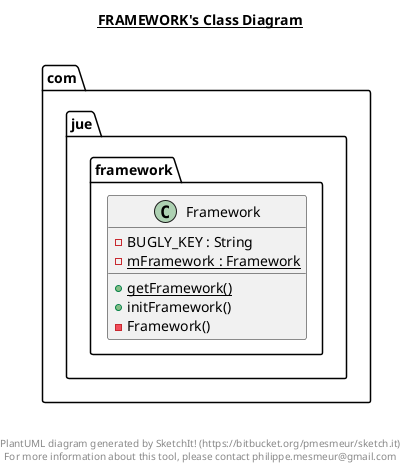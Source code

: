 @startuml

title __FRAMEWORK's Class Diagram__\n

  namespace com.jue.framework {
    class com.jue.framework.Framework {
        - BUGLY_KEY : String
        {static} - mFramework : Framework
        {static} + getFramework()
        + initFramework()
        - Framework()
    }
  }
  



right footer


PlantUML diagram generated by SketchIt! (https://bitbucket.org/pmesmeur/sketch.it)
For more information about this tool, please contact philippe.mesmeur@gmail.com
endfooter

@enduml
